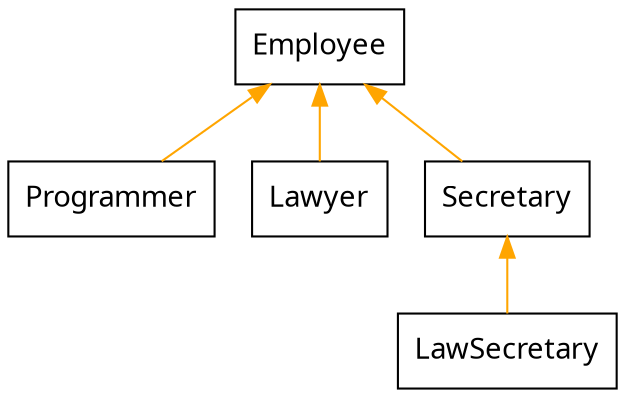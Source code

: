 # http://www.graphviz.org/content/cluster

digraph G {
 
  node [fontname = "Handlee", shape=record];
  edge [fontname = "Handlee"];

   node[font="Handlee"];
  edge [ dir = back, color="orange"]

  employee[label="Employee"];
  Programmer[label="Programmer"];
  Lawyer[label="Lawyer"];
  Secretary[label="Secretary"];
  LawSec[label="LawSecretary"];
  
  employee -> Programmer, Lawyer, Secretary;
  Secretary ->LawSec;
}
